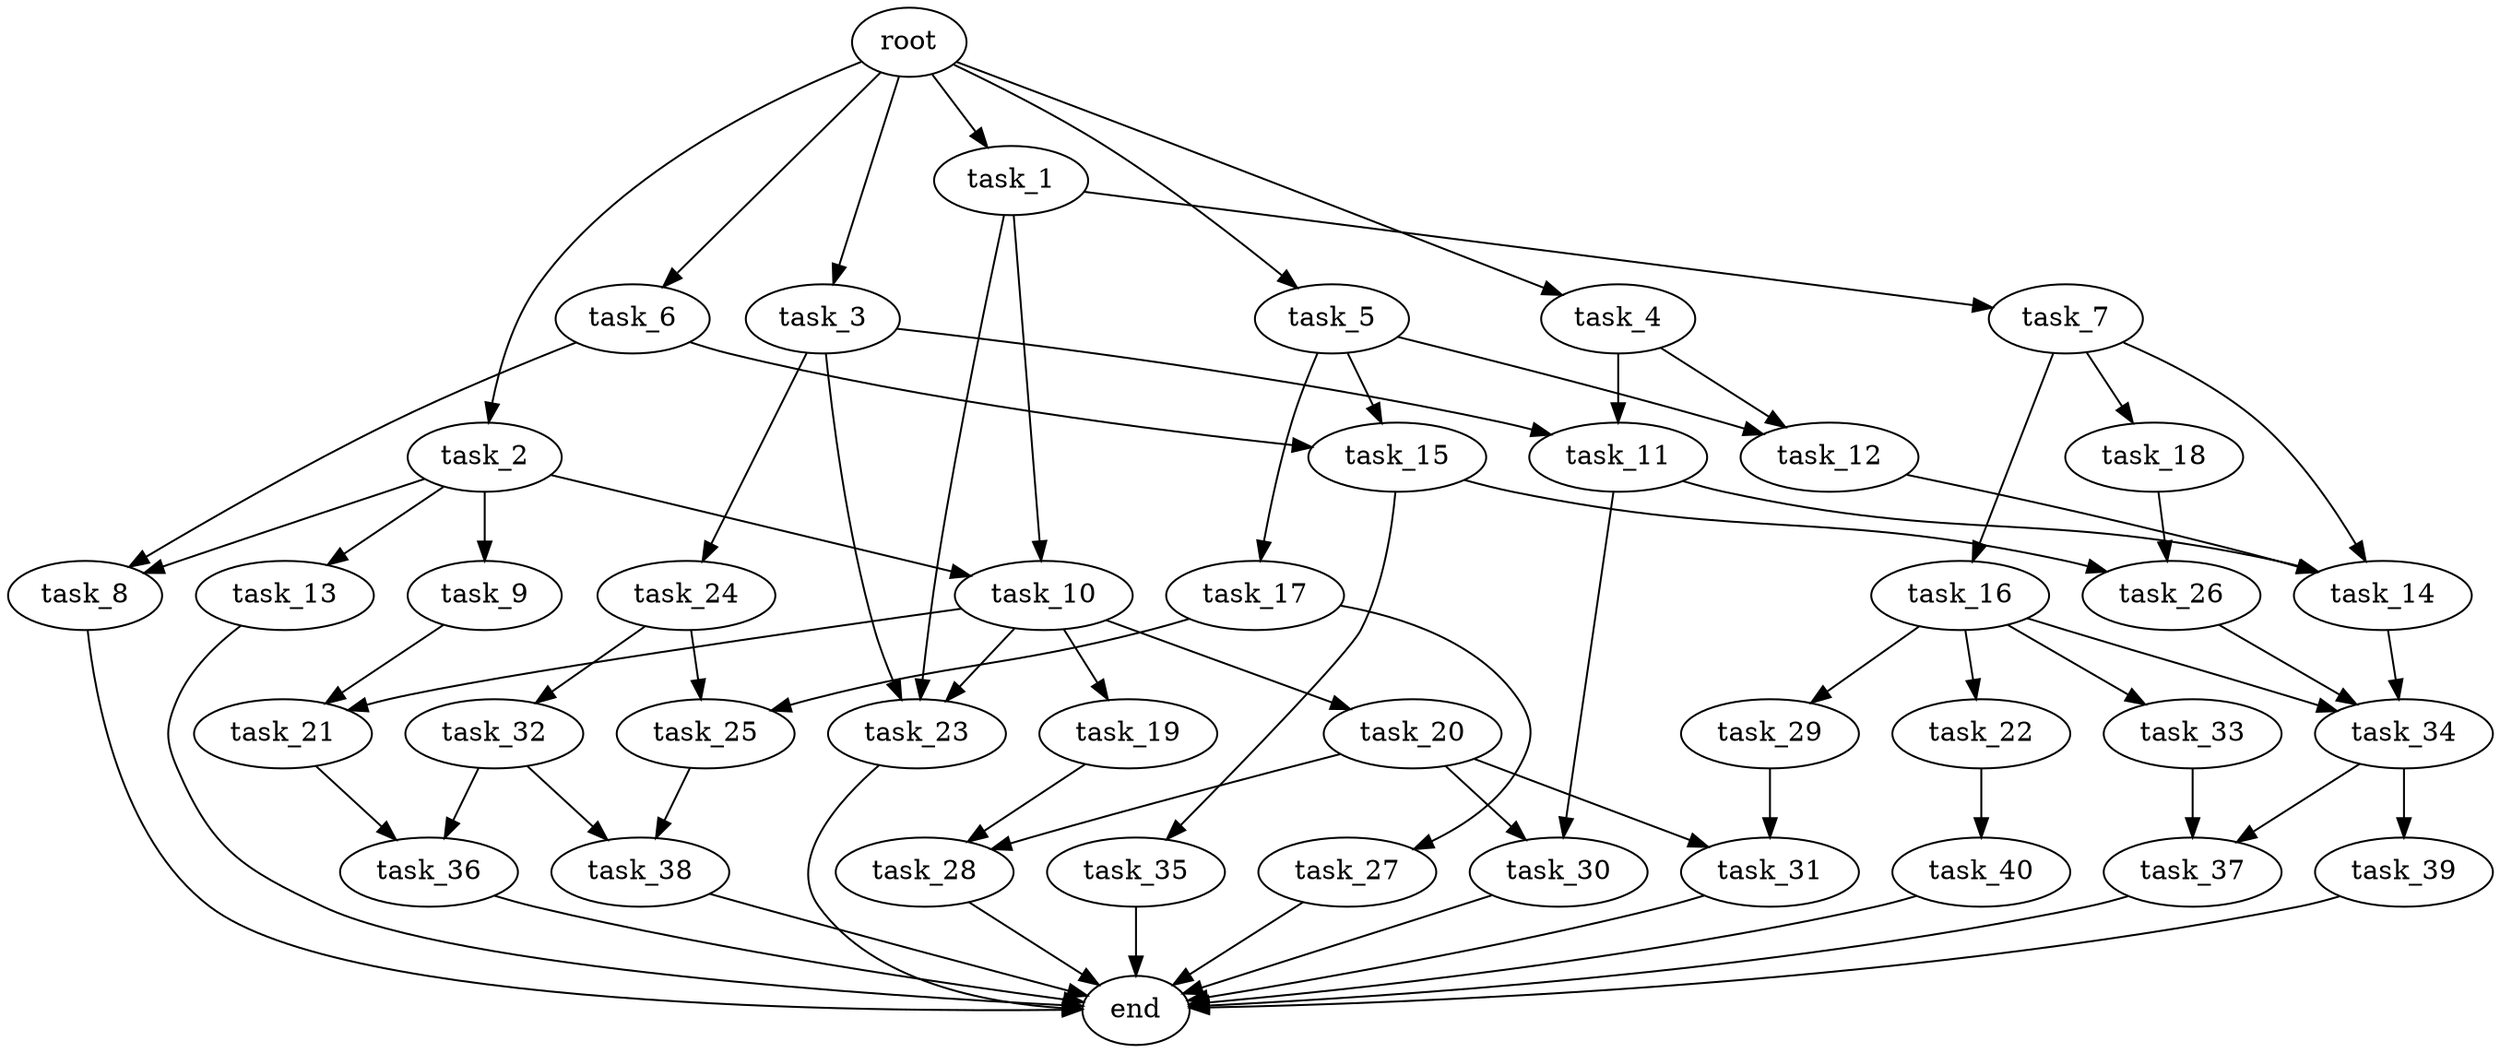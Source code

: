 digraph G {
  root [size="0.000000e+00"];
  task_1 [size="1.758635e+10"];
  task_2 [size="9.836108e+10"];
  task_3 [size="1.272396e+10"];
  task_4 [size="7.350346e+10"];
  task_5 [size="9.252377e+10"];
  task_6 [size="4.272730e+10"];
  task_7 [size="3.509124e+10"];
  task_8 [size="1.251809e+10"];
  task_9 [size="6.548985e+10"];
  task_10 [size="2.645655e+10"];
  task_11 [size="5.323984e+10"];
  task_12 [size="3.743238e+10"];
  task_13 [size="4.978087e+10"];
  task_14 [size="4.294403e+10"];
  task_15 [size="7.514550e+10"];
  task_16 [size="2.244659e+10"];
  task_17 [size="8.149152e+10"];
  task_18 [size="8.912164e+10"];
  task_19 [size="9.134551e+10"];
  task_20 [size="7.539440e+10"];
  task_21 [size="3.121254e+10"];
  task_22 [size="7.254336e+10"];
  task_23 [size="9.706480e+10"];
  task_24 [size="3.055310e+10"];
  task_25 [size="1.777866e+10"];
  task_26 [size="1.444121e+10"];
  task_27 [size="4.398620e+10"];
  task_28 [size="9.875770e+10"];
  task_29 [size="8.521450e+10"];
  task_30 [size="2.999158e+10"];
  task_31 [size="8.252349e+10"];
  task_32 [size="2.525070e+09"];
  task_33 [size="6.220770e+10"];
  task_34 [size="3.329630e+10"];
  task_35 [size="6.942893e+08"];
  task_36 [size="4.992707e+10"];
  task_37 [size="7.435473e+10"];
  task_38 [size="6.259589e+10"];
  task_39 [size="2.050373e+10"];
  task_40 [size="7.319158e+10"];
  end [size="0.000000e+00"];

  root -> task_1 [size="1.000000e-12"];
  root -> task_2 [size="1.000000e-12"];
  root -> task_3 [size="1.000000e-12"];
  root -> task_4 [size="1.000000e-12"];
  root -> task_5 [size="1.000000e-12"];
  root -> task_6 [size="1.000000e-12"];
  task_1 -> task_7 [size="3.509124e+08"];
  task_1 -> task_10 [size="1.322828e+08"];
  task_1 -> task_23 [size="3.235493e+08"];
  task_2 -> task_8 [size="6.259047e+07"];
  task_2 -> task_9 [size="6.548985e+08"];
  task_2 -> task_10 [size="1.322828e+08"];
  task_2 -> task_13 [size="4.978087e+08"];
  task_3 -> task_11 [size="2.661992e+08"];
  task_3 -> task_23 [size="3.235493e+08"];
  task_3 -> task_24 [size="3.055310e+08"];
  task_4 -> task_11 [size="2.661992e+08"];
  task_4 -> task_12 [size="1.871619e+08"];
  task_5 -> task_12 [size="1.871619e+08"];
  task_5 -> task_15 [size="3.757275e+08"];
  task_5 -> task_17 [size="8.149152e+08"];
  task_6 -> task_8 [size="6.259047e+07"];
  task_6 -> task_15 [size="3.757275e+08"];
  task_7 -> task_14 [size="1.431468e+08"];
  task_7 -> task_16 [size="2.244659e+08"];
  task_7 -> task_18 [size="8.912164e+08"];
  task_8 -> end [size="1.000000e-12"];
  task_9 -> task_21 [size="1.560627e+08"];
  task_10 -> task_19 [size="9.134551e+08"];
  task_10 -> task_20 [size="7.539440e+08"];
  task_10 -> task_21 [size="1.560627e+08"];
  task_10 -> task_23 [size="3.235493e+08"];
  task_11 -> task_14 [size="1.431468e+08"];
  task_11 -> task_30 [size="1.499579e+08"];
  task_12 -> task_14 [size="1.431468e+08"];
  task_13 -> end [size="1.000000e-12"];
  task_14 -> task_34 [size="1.109877e+08"];
  task_15 -> task_26 [size="7.220607e+07"];
  task_15 -> task_35 [size="6.942893e+06"];
  task_16 -> task_22 [size="7.254336e+08"];
  task_16 -> task_29 [size="8.521450e+08"];
  task_16 -> task_33 [size="6.220770e+08"];
  task_16 -> task_34 [size="1.109877e+08"];
  task_17 -> task_25 [size="8.889329e+07"];
  task_17 -> task_27 [size="4.398620e+08"];
  task_18 -> task_26 [size="7.220607e+07"];
  task_19 -> task_28 [size="4.937885e+08"];
  task_20 -> task_28 [size="4.937885e+08"];
  task_20 -> task_30 [size="1.499579e+08"];
  task_20 -> task_31 [size="4.126175e+08"];
  task_21 -> task_36 [size="2.496353e+08"];
  task_22 -> task_40 [size="7.319158e+08"];
  task_23 -> end [size="1.000000e-12"];
  task_24 -> task_25 [size="8.889329e+07"];
  task_24 -> task_32 [size="2.525070e+07"];
  task_25 -> task_38 [size="3.129795e+08"];
  task_26 -> task_34 [size="1.109877e+08"];
  task_27 -> end [size="1.000000e-12"];
  task_28 -> end [size="1.000000e-12"];
  task_29 -> task_31 [size="4.126175e+08"];
  task_30 -> end [size="1.000000e-12"];
  task_31 -> end [size="1.000000e-12"];
  task_32 -> task_36 [size="2.496353e+08"];
  task_32 -> task_38 [size="3.129795e+08"];
  task_33 -> task_37 [size="3.717737e+08"];
  task_34 -> task_37 [size="3.717737e+08"];
  task_34 -> task_39 [size="2.050373e+08"];
  task_35 -> end [size="1.000000e-12"];
  task_36 -> end [size="1.000000e-12"];
  task_37 -> end [size="1.000000e-12"];
  task_38 -> end [size="1.000000e-12"];
  task_39 -> end [size="1.000000e-12"];
  task_40 -> end [size="1.000000e-12"];
}
